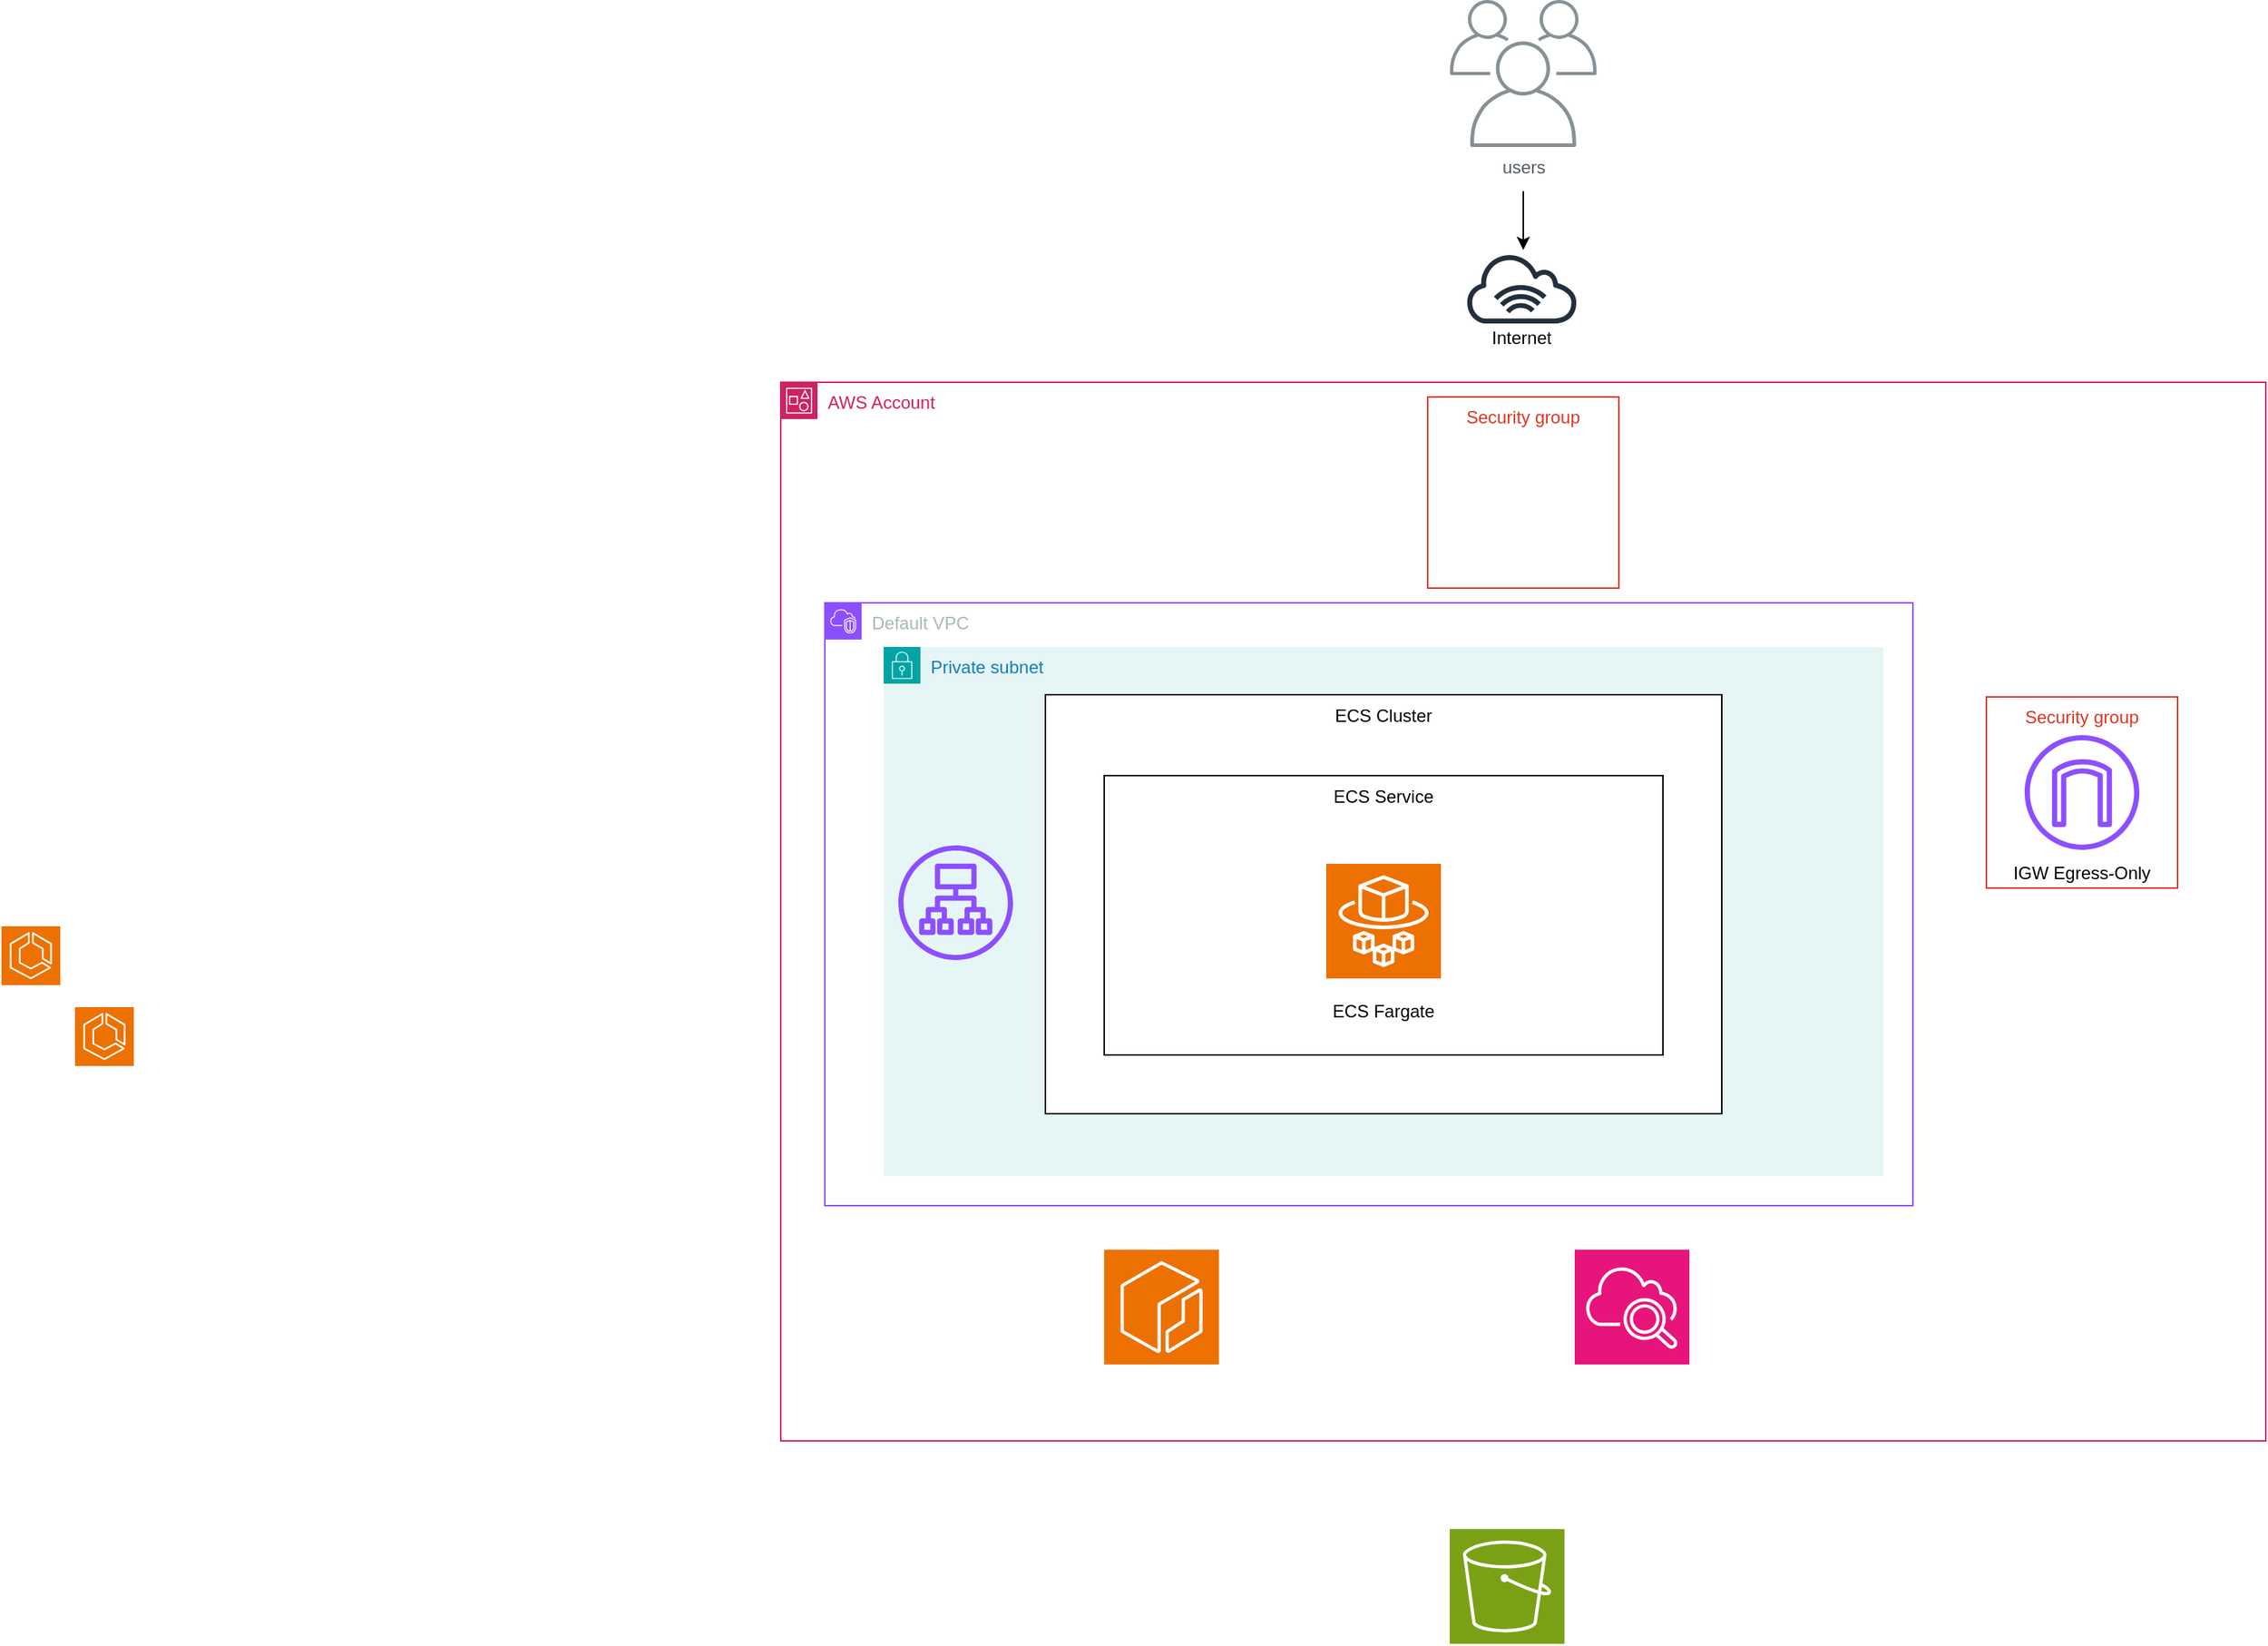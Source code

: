 <mxfile version="28.1.0">
  <diagram name="ページ1" id="atLDSPD2K2ZcPOUVWXY6">
    <mxGraphModel dx="2198" dy="788" grid="1" gridSize="10" guides="1" tooltips="1" connect="1" arrows="1" fold="1" page="1" pageScale="1" pageWidth="827" pageHeight="1169" math="0" shadow="0">
      <root>
        <mxCell id="0" />
        <mxCell id="1" parent="0" />
        <mxCell id="FSzWuWInuHZMy4j3IWyz-1" value="AWS Account" style="points=[[0,0],[0.25,0],[0.5,0],[0.75,0],[1,0],[1,0.25],[1,0.5],[1,0.75],[1,1],[0.75,1],[0.5,1],[0.25,1],[0,1],[0,0.75],[0,0.5],[0,0.25]];outlineConnect=0;gradientColor=none;html=1;whiteSpace=wrap;fontSize=12;fontStyle=0;container=1;pointerEvents=0;collapsible=0;recursiveResize=0;shape=mxgraph.aws4.group;grIcon=mxgraph.aws4.group_account;strokeColor=#CD2264;fillColor=none;verticalAlign=top;align=left;spacingLeft=30;fontColor=#CD2264;dashed=0;" vertex="1" parent="1">
          <mxGeometry x="50" y="270" width="1010" height="720" as="geometry" />
        </mxCell>
        <mxCell id="FSzWuWInuHZMy4j3IWyz-8" value="Security group" style="fillColor=none;strokeColor=#DD3522;verticalAlign=top;fontStyle=0;fontColor=#DD3522;whiteSpace=wrap;html=1;" vertex="1" parent="FSzWuWInuHZMy4j3IWyz-1">
          <mxGeometry x="820" y="214" width="130" height="130" as="geometry" />
        </mxCell>
        <mxCell id="FSzWuWInuHZMy4j3IWyz-6" value="" style="sketch=0;points=[[0,0,0],[0.25,0,0],[0.5,0,0],[0.75,0,0],[1,0,0],[0,1,0],[0.25,1,0],[0.5,1,0],[0.75,1,0],[1,1,0],[0,0.25,0],[0,0.5,0],[0,0.75,0],[1,0.25,0],[1,0.5,0],[1,0.75,0]];outlineConnect=0;fontColor=#232F3E;fillColor=#ED7100;strokeColor=#ffffff;dashed=0;verticalLabelPosition=bottom;verticalAlign=top;align=center;html=1;fontSize=12;fontStyle=0;aspect=fixed;shape=mxgraph.aws4.resourceIcon;resIcon=mxgraph.aws4.ecr;" vertex="1" parent="FSzWuWInuHZMy4j3IWyz-1">
          <mxGeometry x="220" y="590" width="78" height="78" as="geometry" />
        </mxCell>
        <mxCell id="FSzWuWInuHZMy4j3IWyz-13" value="" style="sketch=0;points=[[0,0,0],[0.25,0,0],[0.5,0,0],[0.75,0,0],[1,0,0],[0,1,0],[0.25,1,0],[0.5,1,0],[0.75,1,0],[1,1,0],[0,0.25,0],[0,0.5,0],[0,0.75,0],[1,0.25,0],[1,0.5,0],[1,0.75,0]];points=[[0,0,0],[0.25,0,0],[0.5,0,0],[0.75,0,0],[1,0,0],[0,1,0],[0.25,1,0],[0.5,1,0],[0.75,1,0],[1,1,0],[0,0.25,0],[0,0.5,0],[0,0.75,0],[1,0.25,0],[1,0.5,0],[1,0.75,0]];outlineConnect=0;fontColor=#232F3E;fillColor=#E7157B;strokeColor=#ffffff;dashed=0;verticalLabelPosition=bottom;verticalAlign=top;align=center;html=1;fontSize=12;fontStyle=0;aspect=fixed;shape=mxgraph.aws4.resourceIcon;resIcon=mxgraph.aws4.cloudwatch_2;" vertex="1" parent="FSzWuWInuHZMy4j3IWyz-1">
          <mxGeometry x="540" y="590" width="78" height="78" as="geometry" />
        </mxCell>
        <mxCell id="FSzWuWInuHZMy4j3IWyz-20" value="" style="sketch=0;outlineConnect=0;fontColor=#232F3E;gradientColor=none;fillColor=#8C4FFF;strokeColor=none;dashed=0;verticalLabelPosition=bottom;verticalAlign=top;align=center;html=1;fontSize=12;fontStyle=0;aspect=fixed;pointerEvents=1;shape=mxgraph.aws4.internet_gateway;" vertex="1" parent="FSzWuWInuHZMy4j3IWyz-1">
          <mxGeometry x="846" y="240" width="78" height="78" as="geometry" />
        </mxCell>
        <UserObject label="IGW Egress-Only" placeholders="1" name="Variable" id="FSzWuWInuHZMy4j3IWyz-21">
          <mxCell style="text;html=1;strokeColor=none;fillColor=none;align=center;verticalAlign=middle;whiteSpace=wrap;overflow=hidden;fontColor=light-dark(#000000,#B17DFF);" vertex="1" parent="FSzWuWInuHZMy4j3IWyz-1">
            <mxGeometry x="837" y="324" width="96" height="20" as="geometry" />
          </mxCell>
        </UserObject>
        <mxCell id="FSzWuWInuHZMy4j3IWyz-3" value="Default VPC" style="points=[[0,0],[0.25,0],[0.5,0],[0.75,0],[1,0],[1,0.25],[1,0.5],[1,0.75],[1,1],[0.75,1],[0.5,1],[0.25,1],[0,1],[0,0.75],[0,0.5],[0,0.25]];outlineConnect=0;gradientColor=none;html=1;whiteSpace=wrap;fontSize=12;fontStyle=0;container=1;pointerEvents=0;collapsible=0;recursiveResize=0;shape=mxgraph.aws4.group;grIcon=mxgraph.aws4.group_vpc2;strokeColor=#8C4FFF;fillColor=none;verticalAlign=top;align=left;spacingLeft=30;fontColor=#AAB7B8;dashed=0;" vertex="1" parent="FSzWuWInuHZMy4j3IWyz-1">
          <mxGeometry x="30" y="150" width="740" height="410" as="geometry" />
        </mxCell>
        <mxCell id="FSzWuWInuHZMy4j3IWyz-31" value="Private subnet" style="points=[[0,0],[0.25,0],[0.5,0],[0.75,0],[1,0],[1,0.25],[1,0.5],[1,0.75],[1,1],[0.75,1],[0.5,1],[0.25,1],[0,1],[0,0.75],[0,0.5],[0,0.25]];outlineConnect=0;gradientColor=none;html=1;whiteSpace=wrap;fontSize=12;fontStyle=0;container=1;pointerEvents=0;collapsible=0;recursiveResize=0;shape=mxgraph.aws4.group;grIcon=mxgraph.aws4.group_security_group;grStroke=0;strokeColor=#00A4A6;fillColor=#E6F6F7;verticalAlign=top;align=left;spacingLeft=30;fontColor=#147EBA;dashed=0;" vertex="1" parent="FSzWuWInuHZMy4j3IWyz-3">
          <mxGeometry x="40" y="30" width="680" height="360" as="geometry" />
        </mxCell>
        <mxCell id="FSzWuWInuHZMy4j3IWyz-17" value="&lt;div style=&quot;&quot;&gt;&lt;span style=&quot;color: light-dark(rgb(0, 0, 0), rgb(216, 109, 12)); background-color: transparent;&quot;&gt;ECS Cluster&lt;/span&gt;&lt;/div&gt;" style="dashed=0;verticalAlign=top;fontStyle=0;whiteSpace=wrap;html=1;strokeColor=light-dark(#000000,#D86D0C);align=center;" vertex="1" parent="FSzWuWInuHZMy4j3IWyz-31">
          <mxGeometry x="110" y="32.5" width="460" height="285" as="geometry" />
        </mxCell>
        <mxCell id="FSzWuWInuHZMy4j3IWyz-18" value="&lt;div style=&quot;&quot;&gt;&lt;span style=&quot;color: light-dark(rgb(0, 0, 0), rgb(216, 109, 12)); background-color: transparent;&quot;&gt;ECS Service&lt;/span&gt;&lt;/div&gt;" style="dashed=0;verticalAlign=top;fontStyle=0;whiteSpace=wrap;html=1;strokeColor=light-dark(#000000,#D86D0C);align=center;" vertex="1" parent="FSzWuWInuHZMy4j3IWyz-31">
          <mxGeometry x="150" y="87.5" width="380" height="190" as="geometry" />
        </mxCell>
        <mxCell id="FSzWuWInuHZMy4j3IWyz-9" value="" style="sketch=0;points=[[0,0,0],[0.25,0,0],[0.5,0,0],[0.75,0,0],[1,0,0],[0,1,0],[0.25,1,0],[0.5,1,0],[0.75,1,0],[1,1,0],[0,0.25,0],[0,0.5,0],[0,0.75,0],[1,0.25,0],[1,0.5,0],[1,0.75,0]];outlineConnect=0;fontColor=#232F3E;fillColor=#ED7100;strokeColor=#ffffff;dashed=0;verticalLabelPosition=bottom;verticalAlign=top;align=center;html=1;fontSize=12;fontStyle=0;aspect=fixed;shape=mxgraph.aws4.resourceIcon;resIcon=mxgraph.aws4.fargate;" vertex="1" parent="FSzWuWInuHZMy4j3IWyz-31">
          <mxGeometry x="301" y="147.5" width="78" height="78" as="geometry" />
        </mxCell>
        <UserObject label="&lt;font style=&quot;color: light-dark(rgb(0, 0, 0), rgb(245, 140, 5));&quot;&gt;ECS Fargate&lt;/font&gt;" placeholders="1" name="Variable" id="FSzWuWInuHZMy4j3IWyz-24">
          <mxCell style="text;html=1;strokeColor=none;fillColor=none;align=center;verticalAlign=middle;whiteSpace=wrap;overflow=hidden;" vertex="1" parent="FSzWuWInuHZMy4j3IWyz-31">
            <mxGeometry x="300" y="237.5" width="80" height="20" as="geometry" />
          </mxCell>
        </UserObject>
        <mxCell id="FSzWuWInuHZMy4j3IWyz-12" value="" style="sketch=0;outlineConnect=0;fontColor=#232F3E;gradientColor=none;fillColor=#8C4FFF;strokeColor=none;dashed=0;verticalLabelPosition=bottom;verticalAlign=top;align=center;html=1;fontSize=12;fontStyle=0;aspect=fixed;pointerEvents=1;shape=mxgraph.aws4.application_load_balancer;" vertex="1" parent="FSzWuWInuHZMy4j3IWyz-31">
          <mxGeometry x="10" y="135" width="78" height="78" as="geometry" />
        </mxCell>
        <mxCell id="FSzWuWInuHZMy4j3IWyz-30" value="Security group" style="fillColor=none;strokeColor=#DD3522;verticalAlign=top;fontStyle=0;fontColor=#DD3522;whiteSpace=wrap;html=1;" vertex="1" parent="FSzWuWInuHZMy4j3IWyz-1">
          <mxGeometry x="440" y="10" width="130" height="130" as="geometry" />
        </mxCell>
        <mxCell id="FSzWuWInuHZMy4j3IWyz-10" value="" style="sketch=0;points=[[0,0,0],[0.25,0,0],[0.5,0,0],[0.75,0,0],[1,0,0],[0,1,0],[0.25,1,0],[0.5,1,0],[0.75,1,0],[1,1,0],[0,0.25,0],[0,0.5,0],[0,0.75,0],[1,0.25,0],[1,0.5,0],[1,0.75,0]];outlineConnect=0;fontColor=#232F3E;fillColor=#7AA116;strokeColor=#ffffff;dashed=0;verticalLabelPosition=bottom;verticalAlign=top;align=center;html=1;fontSize=12;fontStyle=0;aspect=fixed;shape=mxgraph.aws4.resourceIcon;resIcon=mxgraph.aws4.s3;" vertex="1" parent="1">
          <mxGeometry x="505" y="1050" width="78" height="78" as="geometry" />
        </mxCell>
        <mxCell id="FSzWuWInuHZMy4j3IWyz-14" value="" style="sketch=0;outlineConnect=0;fontColor=#232F3E;gradientColor=none;fillColor=#232F3D;strokeColor=none;dashed=0;verticalLabelPosition=bottom;verticalAlign=top;align=center;html=1;fontSize=12;fontStyle=0;aspect=fixed;pointerEvents=1;shape=mxgraph.aws4.internet_alt1;" vertex="1" parent="1">
          <mxGeometry x="515" y="182" width="78" height="48" as="geometry" />
        </mxCell>
        <UserObject label="Internet" placeholders="1" name="Variable" id="FSzWuWInuHZMy4j3IWyz-22">
          <mxCell style="text;html=1;strokeColor=none;fillColor=none;align=center;verticalAlign=middle;whiteSpace=wrap;overflow=hidden;" vertex="1" parent="1">
            <mxGeometry x="514" y="230" width="80" height="20" as="geometry" />
          </mxCell>
        </UserObject>
        <mxCell id="FSzWuWInuHZMy4j3IWyz-23" value="users" style="sketch=0;outlineConnect=0;gradientColor=none;fontColor=#545B64;strokeColor=none;fillColor=#879196;dashed=0;verticalLabelPosition=bottom;verticalAlign=top;align=center;html=1;fontSize=12;fontStyle=0;aspect=fixed;shape=mxgraph.aws4.illustration_users;pointerEvents=1" vertex="1" parent="1">
          <mxGeometry x="505" y="10" width="100" height="100" as="geometry" />
        </mxCell>
        <mxCell id="FSzWuWInuHZMy4j3IWyz-29" value="" style="endArrow=classic;html=1;rounded=0;fontColor=light-dark(#000000,#02C91A);strokeColor=light-dark(#000000,#0FC42A);" edge="1" parent="1">
          <mxGeometry width="50" height="50" relative="1" as="geometry">
            <mxPoint x="555" y="140" as="sourcePoint" />
            <mxPoint x="555" y="180" as="targetPoint" />
          </mxGeometry>
        </mxCell>
        <mxCell id="FSzWuWInuHZMy4j3IWyz-15" value="" style="sketch=0;points=[[0,0,0],[0.25,0,0],[0.5,0,0],[0.75,0,0],[1,0,0],[0,1,0],[0.25,1,0],[0.5,1,0],[0.75,1,0],[1,1,0],[0,0.25,0],[0,0.5,0],[0,0.75,0],[1,0.25,0],[1,0.5,0],[1,0.75,0]];outlineConnect=0;fontColor=#232F3E;fillColor=#ED7100;strokeColor=#ffffff;dashed=0;verticalLabelPosition=bottom;verticalAlign=top;align=center;html=1;fontSize=12;fontStyle=0;aspect=fixed;shape=mxgraph.aws4.resourceIcon;resIcon=mxgraph.aws4.ecs;" vertex="1" parent="1">
          <mxGeometry x="-480" y="640" width="40" height="40" as="geometry" />
        </mxCell>
        <mxCell id="FSzWuWInuHZMy4j3IWyz-5" value="" style="sketch=0;points=[[0,0,0],[0.25,0,0],[0.5,0,0],[0.75,0,0],[1,0,0],[0,1,0],[0.25,1,0],[0.5,1,0],[0.75,1,0],[1,1,0],[0,0.25,0],[0,0.5,0],[0,0.75,0],[1,0.25,0],[1,0.5,0],[1,0.75,0]];outlineConnect=0;fontColor=#232F3E;fillColor=#ED7100;strokeColor=#ffffff;dashed=0;verticalLabelPosition=bottom;verticalAlign=top;align=center;html=1;fontSize=12;fontStyle=0;aspect=fixed;shape=mxgraph.aws4.resourceIcon;resIcon=mxgraph.aws4.ecs;" vertex="1" parent="1">
          <mxGeometry x="-430" y="695" width="40" height="40" as="geometry" />
        </mxCell>
      </root>
    </mxGraphModel>
  </diagram>
</mxfile>

